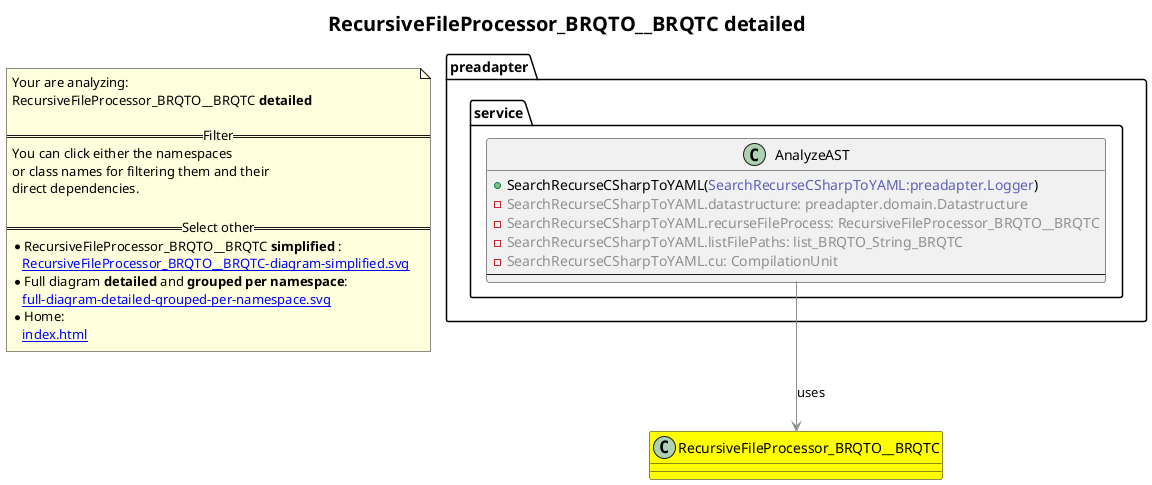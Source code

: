 @startuml
title <size:20>RecursiveFileProcessor_BRQTO__BRQTC **detailed** </size>
note "Your are analyzing:\nRecursiveFileProcessor_BRQTO__BRQTC **detailed** \n\n==Filter==\nYou can click either the namespaces \nor class names for filtering them and their\ndirect dependencies.\n\n==Select other==\n* RecursiveFileProcessor_BRQTO__BRQTC **simplified** :\n   [[RecursiveFileProcessor_BRQTO__BRQTC-diagram-simplified.svg]]\n* Full diagram **detailed** and **grouped per namespace**:\n   [[full-diagram-detailed-grouped-per-namespace.svg]]\n* Home:\n   [[index.html]]" as FloatingNote
class RecursiveFileProcessor_BRQTO__BRQTC [[RecursiveFileProcessor_BRQTO__BRQTC-diagram-detailed.svg]] #yellow {
}
  class preadapter.service.AnalyzeAST [[preadapter.service.AnalyzeAST-diagram-detailed.svg]]  {
    + SearchRecurseCSharpToYAML(<font color="6060BB">SearchRecurseCSharpToYAML:preadapter.Logger</font>)
    - <font color="909090">SearchRecurseCSharpToYAML.datastructure: preadapter.domain.Datastructure</font>
    - <font color="909090">SearchRecurseCSharpToYAML.recurseFileProcess: RecursiveFileProcessor_BRQTO__BRQTC</font>
    - <font color="909090">SearchRecurseCSharpToYAML.listFilePaths: list_BRQTO_String_BRQTC</font>
    - <font color="909090">SearchRecurseCSharpToYAML.cu: CompilationUnit</font>
--
  }
 ' *************************************** 
 ' *************************************** 
 ' *************************************** 
' Class relations extracted from namespace:
' 
' Class relations extracted from namespace:
' preadapter.service
preadapter.service.AnalyzeAST -[#909090]-> RecursiveFileProcessor_BRQTO__BRQTC  : uses 
@enduml